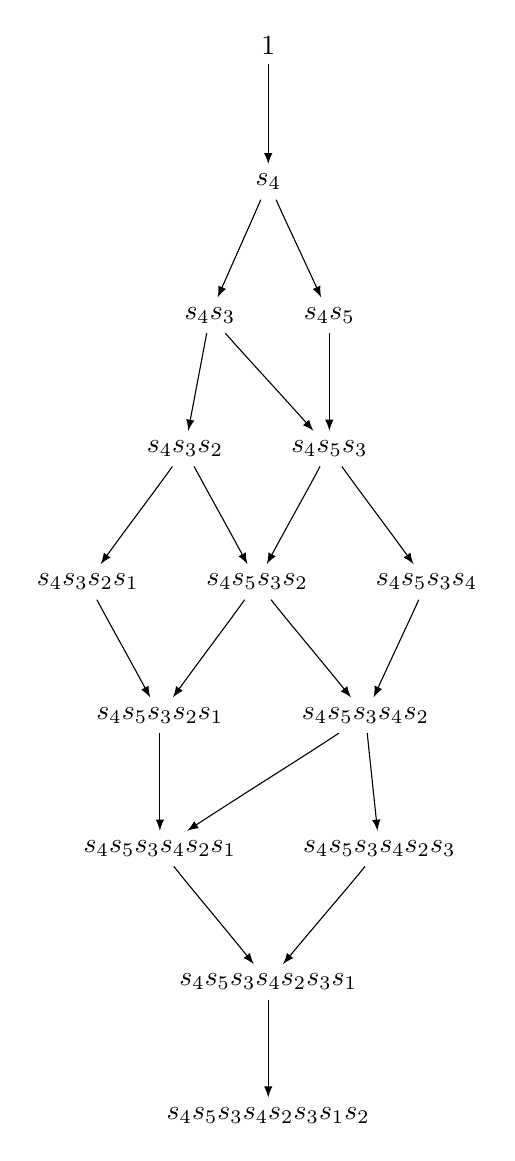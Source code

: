 \begin{tikzpicture}[>=latex,line join=bevel,]
%%
\node (s4*s5*s3*s4*s2*s3) at (126bp,102bp) [draw,draw=none] {$s_{4}s_{5}s_{3}s_{4}s_{2}s_{3}$};
  \node (s4*s5*s3*s4) at (143bp,198bp) [draw,draw=none] {$s_{4}s_{5}s_{3}s_{4}$};
  \node (s4*s5*s3*s4*s2*s1) at (47bp,102bp) [draw,draw=none] {$s_{4}s_{5}s_{3}s_{4}s_{2}s_{1}$};
  \node (s4*s5*s3*s2) at (82bp,198bp) [draw,draw=none] {$s_{4}s_{5}s_{3}s_{2}$};
  \node (s4*s3*s2) at (56bp,246bp) [draw,draw=none] {$s_{4}s_{3}s_{2}$};
  \node (s4*s3) at (65bp,294bp) [draw,draw=none] {$s_{4}s_{3}$};
  \node (s4*s5) at (108bp,294bp) [draw,draw=none] {$s_{4}s_{5}$};
  \node (s4*s5*s3*s4*s2*s3*s1) at (86bp,54bp) [draw,draw=none] {$s_{4}s_{5}s_{3}s_{4}s_{2}s_{3}s_{1}$};
  \node (s4) at (86bp,342bp) [draw,draw=none] {$s_{4}$};
  \node (1) at (86bp,391bp) [draw,draw=none] {$1$};
  \node (s4*s5*s3*s4*s2) at (121bp,150bp) [draw,draw=none] {$s_{4}s_{5}s_{3}s_{4}s_{2}$};
  \node (s4*s5*s3*s2*s1) at (47bp,150bp) [draw,draw=none] {$s_{4}s_{5}s_{3}s_{2}s_{1}$};
  \node (s4*s5*s3*s4*s2*s3*s1*s2) at (86bp,6bp) [draw,draw=none] {$s_{4}s_{5}s_{3}s_{4}s_{2}s_{3}s_{1}s_{2}$};
  \node (s4*s5*s3) at (108bp,246bp) [draw,draw=none] {$s_{4}s_{5}s_{3}$};
  \node (s4*s3*s2*s1) at (21bp,198bp) [draw,draw=none] {$s_{4}s_{3}s_{2}s_{1}$};
  \draw [black,->] (s4*s5*s3*s2) ..controls (72.922bp,185.07bp) and (64.036bp,173.39bp)  .. (s4*s5*s3*s2*s1);
  \draw [black,->] (s4*s3) ..controls (62.76bp,281.55bp) and (60.709bp,271.07bp)  .. (s4*s3*s2);
  \draw [black,->] (s4*s5*s3) ..controls (117.08bp,233.07bp) and (125.96bp,221.39bp)  .. (s4*s5*s3*s4);
  \draw [black,->] (s4*s3*s2) ..controls (62.626bp,233.28bp) and (68.935bp,222.12bp)  .. (s4*s5*s3*s2);
  \draw [black,->] (s4*s5) ..controls (108bp,281.55bp) and (108bp,271.07bp)  .. (s4*s5*s3);
  \draw [black,->] (s4*s5*s3*s2*s1) ..controls (47bp,137.55bp) and (47bp,127.07bp)  .. (s4*s5*s3*s4*s2*s1);
  \draw [black,->] (s4*s3*s2*s1) ..controls (27.626bp,185.28bp) and (33.935bp,174.12bp)  .. (s4*s5*s3*s2*s1);
  \draw [black,->] (s4) ..controls (91.574bp,329.35bp) and (96.83bp,318.35bp)  .. (s4*s5);
  \draw [black,->] (s4*s5*s3*s4*s2*s3) ..controls (115.56bp,88.999bp) and (105.26bp,77.147bp)  .. (s4*s5*s3*s4*s2*s3*s1);
  \draw [black,->] (s4*s5*s3*s4*s2*s1) ..controls (57.175bp,88.999bp) and (67.224bp,77.147bp)  .. (s4*s5*s3*s4*s2*s3*s1);
  \draw [black,->] (s4) ..controls (80.68bp,329.35bp) and (75.662bp,318.35bp)  .. (s4*s3);
  \draw [black,->] (s4*s5*s3*s4) ..controls (137.43bp,185.35bp) and (132.17bp,174.35bp)  .. (s4*s5*s3*s4*s2);
  \draw [black,->] (s4*s5*s3*s4*s2) ..controls (101.08bp,136.62bp) and (79.28bp,123.07bp)  .. (s4*s5*s3*s4*s2*s1);
  \draw [black,->] (s4*s5*s3) ..controls (101.37bp,233.28bp) and (95.065bp,222.12bp)  .. (s4*s5*s3*s2);
  \draw [black,->] (s4*s5*s3*s4*s2) ..controls (122.24bp,137.55bp) and (123.38bp,127.07bp)  .. (s4*s5*s3*s4*s2*s3);
  \draw [black,->] (s4*s3) ..controls (76.283bp,280.93bp) and (87.527bp,268.9bp)  .. (s4*s5*s3);
  \draw [black,->] (1) ..controls (86bp,377.83bp) and (86bp,367.21bp)  .. (s4);
  \draw [black,->] (s4*s5*s3*s2) ..controls (92.175bp,185bp) and (102.22bp,173.15bp)  .. (s4*s5*s3*s4*s2);
  \draw [black,->] (s4*s3*s2) ..controls (46.922bp,233.07bp) and (38.036bp,221.39bp)  .. (s4*s3*s2*s1);
  \draw [black,->] (s4*s5*s3*s4*s2*s3*s1) ..controls (86bp,41.554bp) and (86bp,31.067bp)  .. (s4*s5*s3*s4*s2*s3*s1*s2);
%
\end{tikzpicture}
